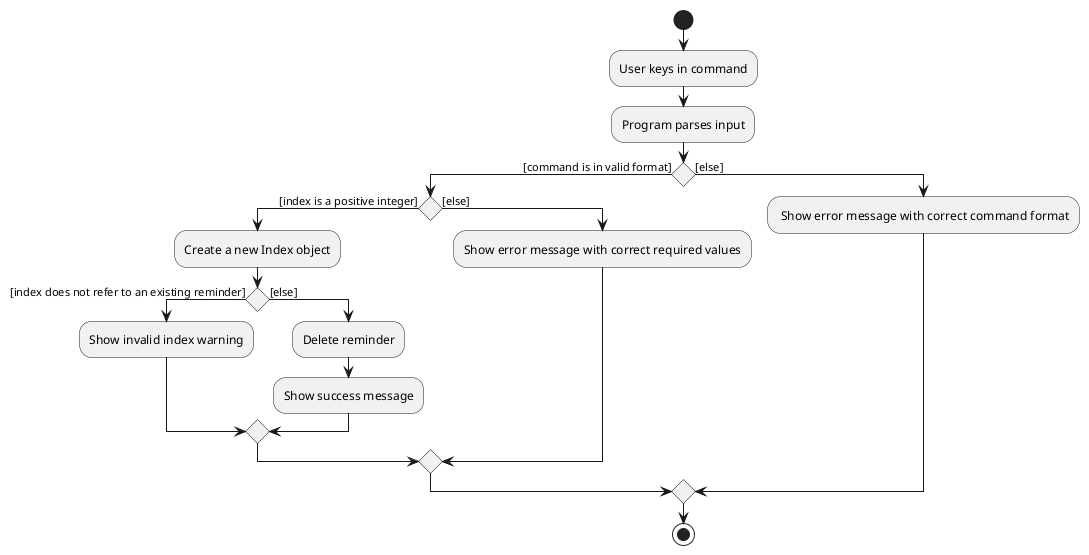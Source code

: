 @startuml
start
:User keys in command;

'Since the beta syntax does not support placing the condition outside the
'diamond we place it as the true branch instead.

:Program parses input;

if () then ([command is in valid format])
    if () then ([index is a positive integer])
        :Create a new Index object;
        if () then ([index does not refer to an existing reminder])
            :Show invalid index warning;
        else ([else])
            :Delete reminder;
            :Show success message;
        endif
    else ([else])
        :Show error message with correct required values;
    endif
else ([else])
    : Show error message with correct command format;
endif

stop
@enduml
